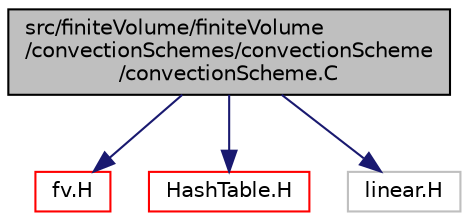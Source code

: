 digraph "src/finiteVolume/finiteVolume/convectionSchemes/convectionScheme/convectionScheme.C"
{
  bgcolor="transparent";
  edge [fontname="Helvetica",fontsize="10",labelfontname="Helvetica",labelfontsize="10"];
  node [fontname="Helvetica",fontsize="10",shape=record];
  Node0 [label="src/finiteVolume/finiteVolume\l/convectionSchemes/convectionScheme\l/convectionScheme.C",height=0.2,width=0.4,color="black", fillcolor="grey75", style="filled", fontcolor="black"];
  Node0 -> Node1 [color="midnightblue",fontsize="10",style="solid",fontname="Helvetica"];
  Node1 [label="fv.H",height=0.2,width=0.4,color="red",URL="$a03089.html"];
  Node0 -> Node27 [color="midnightblue",fontsize="10",style="solid",fontname="Helvetica"];
  Node27 [label="HashTable.H",height=0.2,width=0.4,color="red",URL="$a09179.html"];
  Node0 -> Node58 [color="midnightblue",fontsize="10",style="solid",fontname="Helvetica"];
  Node58 [label="linear.H",height=0.2,width=0.4,color="grey75"];
}
